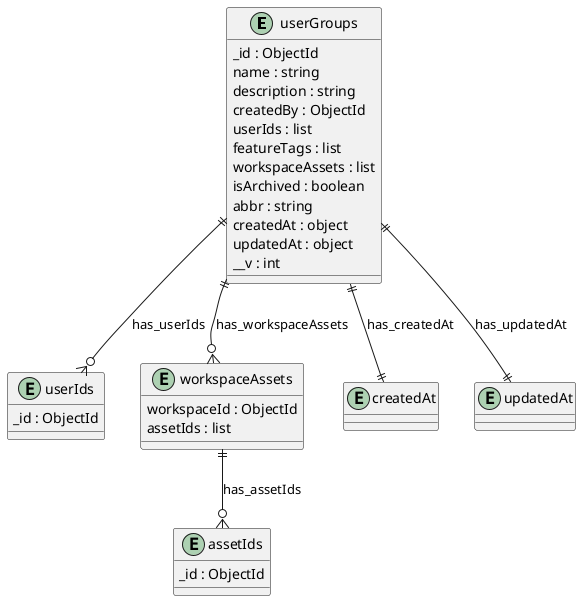 @startuml userGroups_Diagram

entity "userGroups" as userGroups {
  _id : ObjectId
  name : string
  description : string
  createdBy : ObjectId
  userIds : list
  featureTags : list
  workspaceAssets : list
  isArchived : boolean
  abbr : string
  createdAt : object
  updatedAt : object
  __v : int
}

entity "userIds" as userIds {
  _id : ObjectId
}

entity "workspaceAssets" as workspaceAssets {
  workspaceId : ObjectId
  assetIds : list
}

entity "assetIds" as assetIds {
  _id : ObjectId
}

entity "createdAt" as createdAt {
}

entity "updatedAt" as updatedAt {
}

' // Relationships
userGroups ||--o{ userIds : has_userIds
userGroups ||--o{ workspaceAssets : has_workspaceAssets
workspaceAssets ||--o{ assetIds : has_assetIds
userGroups ||--|| createdAt : has_createdAt
userGroups ||--|| updatedAt : has_updatedAt
@enduml